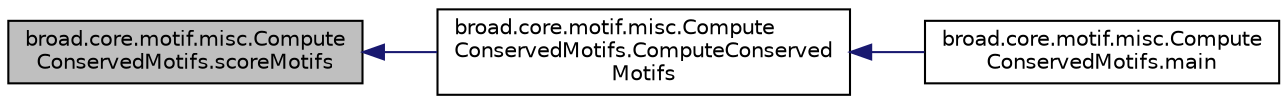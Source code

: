 digraph "broad.core.motif.misc.ComputeConservedMotifs.scoreMotifs"
{
  edge [fontname="Helvetica",fontsize="10",labelfontname="Helvetica",labelfontsize="10"];
  node [fontname="Helvetica",fontsize="10",shape=record];
  rankdir="LR";
  Node1 [label="broad.core.motif.misc.Compute\lConservedMotifs.scoreMotifs",height=0.2,width=0.4,color="black", fillcolor="grey75", style="filled" fontcolor="black"];
  Node1 -> Node2 [dir="back",color="midnightblue",fontsize="10",style="solid"];
  Node2 [label="broad.core.motif.misc.Compute\lConservedMotifs.ComputeConserved\lMotifs",height=0.2,width=0.4,color="black", fillcolor="white", style="filled",URL="$classbroad_1_1core_1_1motif_1_1misc_1_1_compute_conserved_motifs.html#a05e3cb6dd1ab74dec72d5d98996a4019"];
  Node2 -> Node3 [dir="back",color="midnightblue",fontsize="10",style="solid"];
  Node3 [label="broad.core.motif.misc.Compute\lConservedMotifs.main",height=0.2,width=0.4,color="black", fillcolor="white", style="filled",URL="$classbroad_1_1core_1_1motif_1_1misc_1_1_compute_conserved_motifs.html#a1220c0081aaf63c12538ba9d2ae9ffc2"];
}
